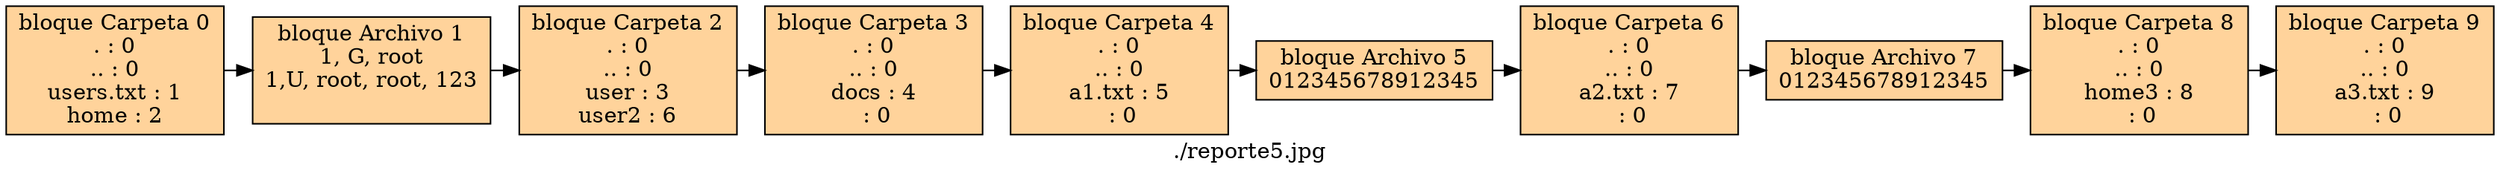 digraph G {
 label="./reporte5.jpg"
node [shape=box fillcolor="burlywood1" style="filled"]
node0[label="bloque Carpeta 0\n. : 0\n.. : 0\nusers.txt : 1\nhome : 2\n"];
node1[label="bloque Archivo 1\n1, G, root
1,U, root, root, 123
\n"];
node2[label="bloque Carpeta 2\n. : 0\n.. : 0\nuser : 3\nuser2 : 6\n"];
node3[label="bloque Carpeta 3\n. : 0\n.. : 0\ndocs : 4\n : 0\n"];
node4[label="bloque Carpeta 4\n. : 0\n.. : 0\na1.txt : 5\n : 0\n"];
node5[label="bloque Archivo 5\n012345678912345\n"];
node6[label="bloque Carpeta 6\n. : 0\n.. : 0\na2.txt : 7\n : 0\n"];
node7[label="bloque Archivo 7\n012345678912345\n"];
node8[label="bloque Carpeta 8\n. : 0\n.. : 0\nhome3 : 8\n : 0\n"];
node9[label="bloque Carpeta 9\n. : 0\n.. : 0\na3.txt : 9\n : 0\n"];
rank=same{node0->node1->node2->node3->node4->node5->node6->node7->node8->node9}
}
